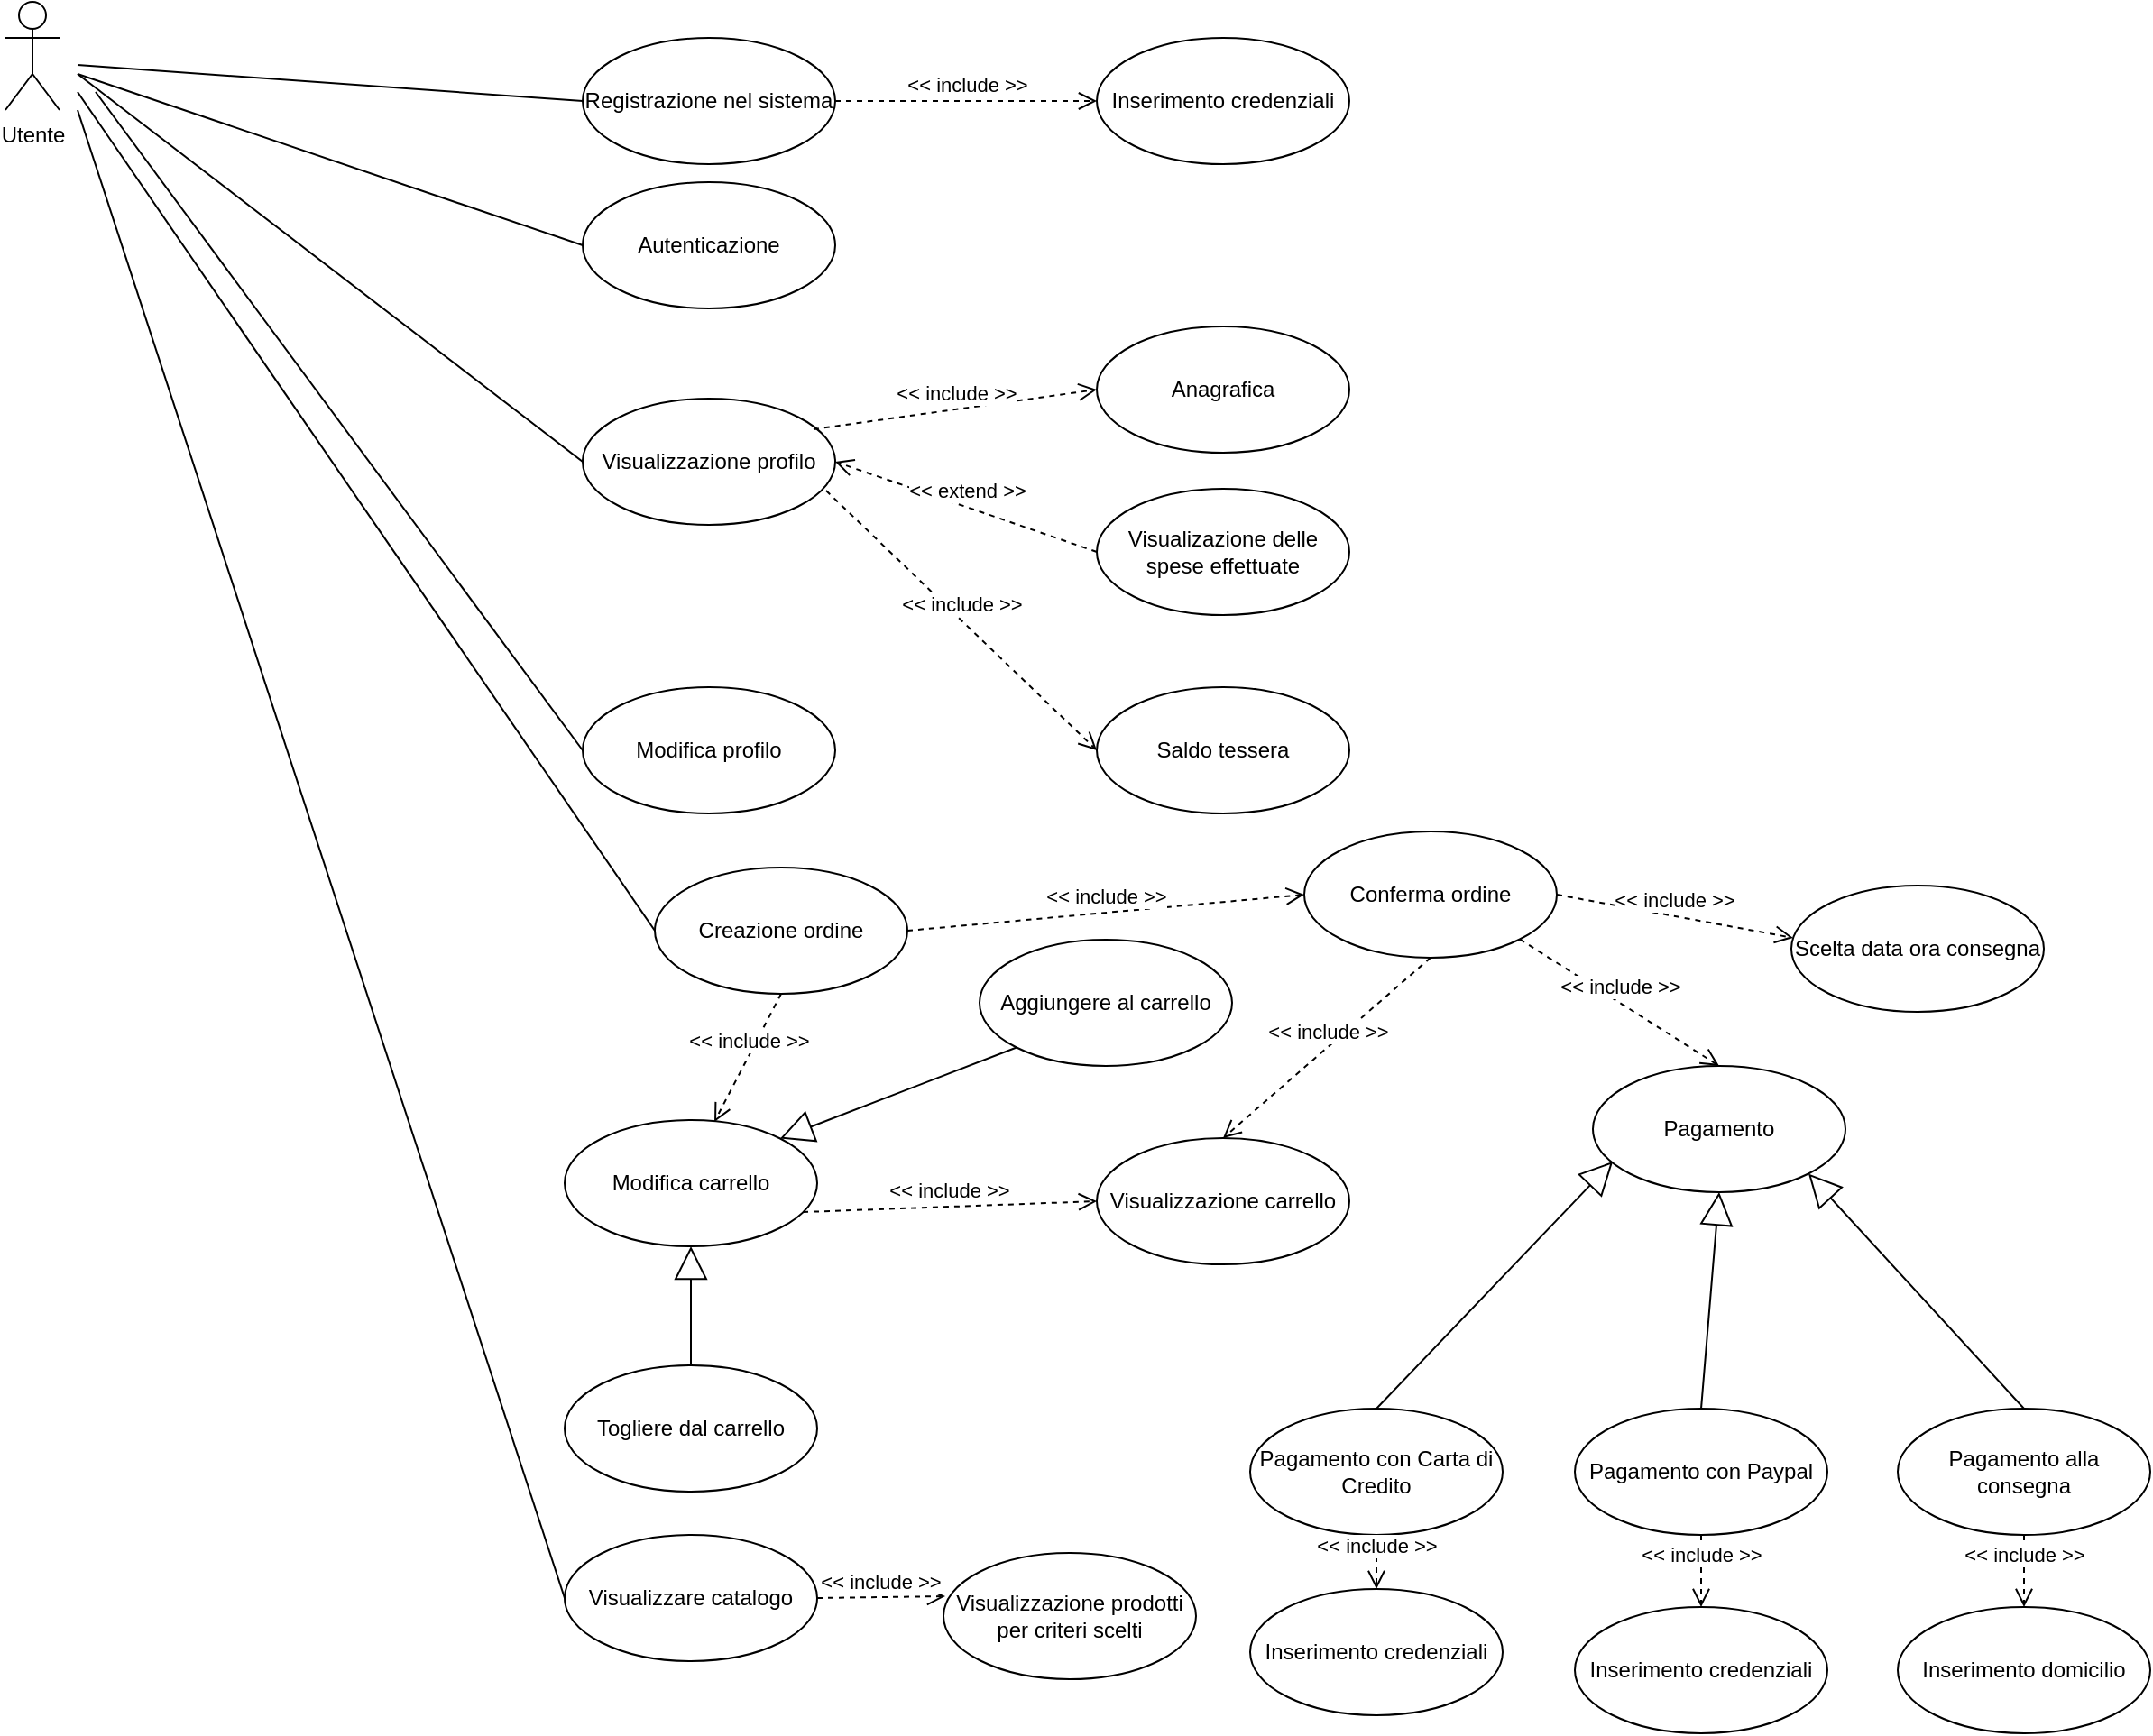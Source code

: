 <mxfile version="13.0.1" type="device"><diagram name="Page-1" id="e7e014a7-5840-1c2e-5031-d8a46d1fe8dd"><mxGraphModel dx="818" dy="885" grid="1" gridSize="10" guides="1" tooltips="1" connect="1" arrows="1" fold="1" page="1" pageScale="1" pageWidth="1169" pageHeight="826" background="#ffffff" math="0" shadow="0"><root><mxCell id="0"/><mxCell id="1" parent="0"/><mxCell id="wefuCrV9z0nIB5KaaUs--66" value="Utente" style="shape=umlActor;verticalLabelPosition=bottom;labelBackgroundColor=#ffffff;verticalAlign=top;html=1;" parent="1" vertex="1"><mxGeometry x="120" y="70" width="30" height="60" as="geometry"/></mxCell><mxCell id="wefuCrV9z0nIB5KaaUs--67" value="Registrazione nel sistema" style="ellipse;whiteSpace=wrap;html=1;" parent="1" vertex="1"><mxGeometry x="440" y="90" width="140" height="70" as="geometry"/></mxCell><mxCell id="wefuCrV9z0nIB5KaaUs--68" value="" style="endArrow=none;html=1;entryX=0;entryY=0.5;entryDx=0;entryDy=0;" parent="1" target="wefuCrV9z0nIB5KaaUs--67" edge="1"><mxGeometry width="50" height="50" relative="1" as="geometry"><mxPoint x="160" y="105" as="sourcePoint"/><mxPoint x="340" y="140" as="targetPoint"/></mxGeometry></mxCell><mxCell id="wefuCrV9z0nIB5KaaUs--69" value="Modifica carrello" style="ellipse;whiteSpace=wrap;html=1;" parent="1" vertex="1"><mxGeometry x="430" y="690" width="140" height="70" as="geometry"/></mxCell><mxCell id="wefuCrV9z0nIB5KaaUs--70" value="" style="endArrow=none;html=1;entryX=0;entryY=0.5;entryDx=0;entryDy=0;" parent="1" target="kTekbpqw6yCsbujS0Dx6-10" edge="1"><mxGeometry width="50" height="50" relative="1" as="geometry"><mxPoint x="160" y="120" as="sourcePoint"/><mxPoint x="350" y="220" as="targetPoint"/></mxGeometry></mxCell><mxCell id="wefuCrV9z0nIB5KaaUs--72" value="Visualizzare catalogo" style="ellipse;whiteSpace=wrap;html=1;" parent="1" vertex="1"><mxGeometry x="430" y="920" width="140" height="70" as="geometry"/></mxCell><mxCell id="wefuCrV9z0nIB5KaaUs--74" value="Visualizzazione carrello" style="ellipse;whiteSpace=wrap;html=1;" parent="1" vertex="1"><mxGeometry x="725" y="700" width="140" height="70" as="geometry"/></mxCell><mxCell id="wefuCrV9z0nIB5KaaUs--76" value="&amp;lt;&amp;lt; include &amp;gt;&amp;gt;" style="html=1;verticalAlign=bottom;endArrow=open;dashed=1;endSize=8;exitX=0.943;exitY=0.729;exitDx=0;exitDy=0;entryX=0;entryY=0.5;entryDx=0;entryDy=0;exitPerimeter=0;" parent="1" source="wefuCrV9z0nIB5KaaUs--69" target="wefuCrV9z0nIB5KaaUs--74" edge="1"><mxGeometry relative="1" as="geometry"><mxPoint x="569.497" y="590.251" as="sourcePoint"/><mxPoint x="735" y="555" as="targetPoint"/></mxGeometry></mxCell><mxCell id="wefuCrV9z0nIB5KaaUs--77" value="Visualizzazione prodotti per criteri scelti" style="ellipse;whiteSpace=wrap;html=1;" parent="1" vertex="1"><mxGeometry x="640" y="930" width="140" height="70" as="geometry"/></mxCell><mxCell id="wefuCrV9z0nIB5KaaUs--80" value="&amp;lt;&amp;lt; include &amp;gt;&amp;gt;" style="html=1;verticalAlign=bottom;endArrow=open;dashed=1;endSize=8;exitX=1;exitY=0.5;exitDx=0;exitDy=0;entryX=0.007;entryY=0.343;entryDx=0;entryDy=0;entryPerimeter=0;" parent="1" source="wefuCrV9z0nIB5KaaUs--72" edge="1" target="wefuCrV9z0nIB5KaaUs--77"><mxGeometry relative="1" as="geometry"><mxPoint x="570" y="996" as="sourcePoint"/><mxPoint x="713" y="965" as="targetPoint"/></mxGeometry></mxCell><mxCell id="wefuCrV9z0nIB5KaaUs--82" value="" style="endArrow=none;html=1;entryX=0;entryY=0.5;entryDx=0;entryDy=0;" parent="1" target="wefuCrV9z0nIB5KaaUs--72" edge="1"><mxGeometry width="50" height="50" relative="1" as="geometry"><mxPoint x="160" y="130" as="sourcePoint"/><mxPoint x="250" y="290" as="targetPoint"/></mxGeometry></mxCell><mxCell id="wefuCrV9z0nIB5KaaUs--84" value="Scelta data ora consegna" style="ellipse;whiteSpace=wrap;html=1;" parent="1" vertex="1"><mxGeometry x="1110" y="560" width="140" height="70" as="geometry"/></mxCell><mxCell id="wefuCrV9z0nIB5KaaUs--87" value="Visualizzazione profilo" style="ellipse;whiteSpace=wrap;html=1;" parent="1" vertex="1"><mxGeometry x="440" y="290" width="140" height="70" as="geometry"/></mxCell><mxCell id="wefuCrV9z0nIB5KaaUs--88" value="" style="endArrow=none;html=1;entryX=0;entryY=0.5;entryDx=0;entryDy=0;" parent="1" target="wefuCrV9z0nIB5KaaUs--87" edge="1"><mxGeometry width="50" height="50" relative="1" as="geometry"><mxPoint x="160" y="110" as="sourcePoint"/><mxPoint x="380" y="150" as="targetPoint"/></mxGeometry></mxCell><mxCell id="wefuCrV9z0nIB5KaaUs--89" value="Visualizazione delle spese effettuate" style="ellipse;whiteSpace=wrap;html=1;" parent="1" vertex="1"><mxGeometry x="725" y="340" width="140" height="70" as="geometry"/></mxCell><mxCell id="wefuCrV9z0nIB5KaaUs--90" value="&amp;lt;&amp;lt; extend &amp;gt;&amp;gt;" style="html=1;verticalAlign=bottom;endArrow=open;dashed=1;endSize=8;entryX=1;entryY=0.5;entryDx=0;entryDy=0;exitX=0;exitY=0.5;exitDx=0;exitDy=0;" parent="1" source="wefuCrV9z0nIB5KaaUs--89" target="wefuCrV9z0nIB5KaaUs--87" edge="1"><mxGeometry relative="1" as="geometry"><mxPoint x="730" y="140" as="sourcePoint"/><mxPoint x="650" y="130" as="targetPoint"/></mxGeometry></mxCell><mxCell id="wefuCrV9z0nIB5KaaUs--92" value="Modifica profilo" style="ellipse;whiteSpace=wrap;html=1;" parent="1" vertex="1"><mxGeometry x="440" y="450" width="140" height="70" as="geometry"/></mxCell><mxCell id="wefuCrV9z0nIB5KaaUs--95" value="" style="endArrow=none;html=1;entryX=0;entryY=0.5;entryDx=0;entryDy=0;" parent="1" target="wefuCrV9z0nIB5KaaUs--92" edge="1"><mxGeometry width="50" height="50" relative="1" as="geometry"><mxPoint x="170" y="120" as="sourcePoint"/><mxPoint x="150" y="290" as="targetPoint"/></mxGeometry></mxCell><mxCell id="wefuCrV9z0nIB5KaaUs--96" value="Anagrafica" style="ellipse;whiteSpace=wrap;html=1;" parent="1" vertex="1"><mxGeometry x="725" y="250" width="140" height="70" as="geometry"/></mxCell><mxCell id="wefuCrV9z0nIB5KaaUs--98" value="Saldo tessera" style="ellipse;whiteSpace=wrap;html=1;" parent="1" vertex="1"><mxGeometry x="725" y="450" width="140" height="70" as="geometry"/></mxCell><mxCell id="wefuCrV9z0nIB5KaaUs--100" value="&amp;lt;&amp;lt; include &amp;gt;&amp;gt;" style="html=1;verticalAlign=bottom;endArrow=open;dashed=1;endSize=8;entryX=0;entryY=0.5;entryDx=0;entryDy=0;exitX=0.914;exitY=0.243;exitDx=0;exitDy=0;exitPerimeter=0;" parent="1" source="wefuCrV9z0nIB5KaaUs--87" target="wefuCrV9z0nIB5KaaUs--96" edge="1"><mxGeometry relative="1" as="geometry"><mxPoint x="580" y="160" as="sourcePoint"/><mxPoint x="740" y="315" as="targetPoint"/></mxGeometry></mxCell><mxCell id="wefuCrV9z0nIB5KaaUs--101" value="&amp;lt;&amp;lt; include &amp;gt;&amp;gt;" style="html=1;verticalAlign=bottom;endArrow=open;dashed=1;endSize=8;entryX=0;entryY=0.5;entryDx=0;entryDy=0;exitX=0.964;exitY=0.729;exitDx=0;exitDy=0;exitPerimeter=0;" parent="1" source="wefuCrV9z0nIB5KaaUs--87" target="wefuCrV9z0nIB5KaaUs--98" edge="1"><mxGeometry relative="1" as="geometry"><mxPoint x="577.96" y="437.01" as="sourcePoint"/><mxPoint x="735" y="325" as="targetPoint"/></mxGeometry></mxCell><mxCell id="kTekbpqw6yCsbujS0Dx6-1" value="Inserimento credenziali" style="ellipse;whiteSpace=wrap;html=1;" parent="1" vertex="1"><mxGeometry x="725" y="90" width="140" height="70" as="geometry"/></mxCell><mxCell id="kTekbpqw6yCsbujS0Dx6-2" value="&amp;lt;&amp;lt; include &amp;gt;&amp;gt;" style="html=1;verticalAlign=bottom;endArrow=open;dashed=1;endSize=8;entryX=0;entryY=0.5;entryDx=0;entryDy=0;exitX=1;exitY=0.5;exitDx=0;exitDy=0;" parent="1" source="wefuCrV9z0nIB5KaaUs--67" target="kTekbpqw6yCsbujS0Dx6-1" edge="1"><mxGeometry relative="1" as="geometry"><mxPoint x="582.96" y="177.01" as="sourcePoint"/><mxPoint x="740" y="65" as="targetPoint"/></mxGeometry></mxCell><mxCell id="kTekbpqw6yCsbujS0Dx6-3" value="Autenticazione" style="ellipse;whiteSpace=wrap;html=1;" parent="1" vertex="1"><mxGeometry x="440" y="170" width="140" height="70" as="geometry"/></mxCell><mxCell id="kTekbpqw6yCsbujS0Dx6-4" value="" style="endArrow=none;html=1;entryX=0;entryY=0.5;entryDx=0;entryDy=0;" parent="1" target="kTekbpqw6yCsbujS0Dx6-3" edge="1"><mxGeometry width="50" height="50" relative="1" as="geometry"><mxPoint x="160" y="110" as="sourcePoint"/><mxPoint x="450" y="135" as="targetPoint"/></mxGeometry></mxCell><mxCell id="kTekbpqw6yCsbujS0Dx6-5" value="Aggiungere al carrello" style="ellipse;whiteSpace=wrap;html=1;" parent="1" vertex="1"><mxGeometry x="660" y="590" width="140" height="70" as="geometry"/></mxCell><mxCell id="kTekbpqw6yCsbujS0Dx6-6" value="" style="endArrow=block;endSize=16;endFill=0;html=1;entryX=1;entryY=0;entryDx=0;entryDy=0;exitX=0;exitY=1;exitDx=0;exitDy=0;" parent="1" source="kTekbpqw6yCsbujS0Dx6-5" target="wefuCrV9z0nIB5KaaUs--69" edge="1"><mxGeometry x="-0.103" y="-44" width="160" relative="1" as="geometry"><mxPoint x="440" y="620" as="sourcePoint"/><mxPoint x="600" y="620" as="targetPoint"/><mxPoint as="offset"/></mxGeometry></mxCell><mxCell id="kTekbpqw6yCsbujS0Dx6-7" value="Togliere dal carrello" style="ellipse;whiteSpace=wrap;html=1;" parent="1" vertex="1"><mxGeometry x="430" y="826" width="140" height="70" as="geometry"/></mxCell><mxCell id="kTekbpqw6yCsbujS0Dx6-8" value="" style="endArrow=block;endSize=16;endFill=0;html=1;entryX=0.5;entryY=1;entryDx=0;entryDy=0;exitX=0.5;exitY=0;exitDx=0;exitDy=0;" parent="1" source="kTekbpqw6yCsbujS0Dx6-7" target="wefuCrV9z0nIB5KaaUs--69" edge="1"><mxGeometry x="-0.103" y="-44" width="160" relative="1" as="geometry"><mxPoint x="490" y="820" as="sourcePoint"/><mxPoint x="510" y="700" as="targetPoint"/><mxPoint as="offset"/></mxGeometry></mxCell><mxCell id="kTekbpqw6yCsbujS0Dx6-9" value="Conferma ordine" style="ellipse;whiteSpace=wrap;html=1;" parent="1" vertex="1"><mxGeometry x="840" y="530" width="140" height="70" as="geometry"/></mxCell><mxCell id="kTekbpqw6yCsbujS0Dx6-10" value="Creazione ordine" style="ellipse;whiteSpace=wrap;html=1;" parent="1" vertex="1"><mxGeometry x="480" y="550" width="140" height="70" as="geometry"/></mxCell><mxCell id="kTekbpqw6yCsbujS0Dx6-11" value="&amp;lt;&amp;lt; include &amp;gt;&amp;gt;" style="html=1;verticalAlign=bottom;endArrow=open;dashed=1;endSize=8;entryX=0;entryY=0.5;entryDx=0;entryDy=0;exitX=1;exitY=0.5;exitDx=0;exitDy=0;" parent="1" source="kTekbpqw6yCsbujS0Dx6-10" target="kTekbpqw6yCsbujS0Dx6-9" edge="1"><mxGeometry relative="1" as="geometry"><mxPoint x="584.96" y="351.03" as="sourcePoint"/><mxPoint x="735" y="495" as="targetPoint"/></mxGeometry></mxCell><mxCell id="kTekbpqw6yCsbujS0Dx6-12" value="&amp;lt;&amp;lt; include &amp;gt;&amp;gt;" style="html=1;verticalAlign=bottom;endArrow=open;dashed=1;endSize=8;entryX=0.593;entryY=0.014;entryDx=0;entryDy=0;exitX=0.5;exitY=1;exitDx=0;exitDy=0;entryPerimeter=0;" parent="1" source="kTekbpqw6yCsbujS0Dx6-10" target="wefuCrV9z0nIB5KaaUs--69" edge="1"><mxGeometry relative="1" as="geometry"><mxPoint x="584.96" y="351.03" as="sourcePoint"/><mxPoint x="735" y="495" as="targetPoint"/></mxGeometry></mxCell><mxCell id="kTekbpqw6yCsbujS0Dx6-13" value="&amp;lt;&amp;lt; include &amp;gt;&amp;gt;" style="html=1;verticalAlign=bottom;endArrow=open;dashed=1;endSize=8;entryX=0.5;entryY=0;entryDx=0;entryDy=0;exitX=0.5;exitY=1;exitDx=0;exitDy=0;" parent="1" source="kTekbpqw6yCsbujS0Dx6-9" target="wefuCrV9z0nIB5KaaUs--74" edge="1"><mxGeometry relative="1" as="geometry"><mxPoint x="630" y="595" as="sourcePoint"/><mxPoint x="850" y="575" as="targetPoint"/></mxGeometry></mxCell><mxCell id="kTekbpqw6yCsbujS0Dx6-14" value="Pagamento" style="ellipse;whiteSpace=wrap;html=1;" parent="1" vertex="1"><mxGeometry x="1000" y="660" width="140" height="70" as="geometry"/></mxCell><mxCell id="kTekbpqw6yCsbujS0Dx6-16" value="&amp;lt;&amp;lt; include &amp;gt;&amp;gt;" style="html=1;verticalAlign=bottom;endArrow=open;dashed=1;endSize=8;entryX=0.5;entryY=0;entryDx=0;entryDy=0;exitX=1;exitY=1;exitDx=0;exitDy=0;" parent="1" source="kTekbpqw6yCsbujS0Dx6-9" target="kTekbpqw6yCsbujS0Dx6-14" edge="1"><mxGeometry relative="1" as="geometry"><mxPoint x="920" y="610" as="sourcePoint"/><mxPoint x="805" y="710" as="targetPoint"/></mxGeometry></mxCell><mxCell id="kTekbpqw6yCsbujS0Dx6-17" value="Pagamento con Carta di Credito" style="ellipse;whiteSpace=wrap;html=1;" parent="1" vertex="1"><mxGeometry x="810" y="850" width="140" height="70" as="geometry"/></mxCell><mxCell id="kTekbpqw6yCsbujS0Dx6-18" value="Pagamento con Paypal" style="ellipse;whiteSpace=wrap;html=1;" parent="1" vertex="1"><mxGeometry x="990" y="850" width="140" height="70" as="geometry"/></mxCell><mxCell id="kTekbpqw6yCsbujS0Dx6-19" value="Pagamento alla consegna" style="ellipse;whiteSpace=wrap;html=1;" parent="1" vertex="1"><mxGeometry x="1169" y="850" width="140" height="70" as="geometry"/></mxCell><mxCell id="kTekbpqw6yCsbujS0Dx6-20" value="" style="endArrow=block;endSize=16;endFill=0;html=1;entryX=0.079;entryY=0.757;entryDx=0;entryDy=0;exitX=0.5;exitY=0;exitDx=0;exitDy=0;entryPerimeter=0;" parent="1" source="kTekbpqw6yCsbujS0Dx6-17" target="kTekbpqw6yCsbujS0Dx6-14" edge="1"><mxGeometry x="-0.103" y="-44" width="160" relative="1" as="geometry"><mxPoint x="879.5" y="826" as="sourcePoint"/><mxPoint x="879.5" y="760" as="targetPoint"/><mxPoint as="offset"/></mxGeometry></mxCell><mxCell id="kTekbpqw6yCsbujS0Dx6-21" value="" style="endArrow=block;endSize=16;endFill=0;html=1;entryX=0.5;entryY=1;entryDx=0;entryDy=0;exitX=0.5;exitY=0;exitDx=0;exitDy=0;" parent="1" source="kTekbpqw6yCsbujS0Dx6-18" target="kTekbpqw6yCsbujS0Dx6-14" edge="1"><mxGeometry x="-0.103" y="-44" width="160" relative="1" as="geometry"><mxPoint x="1069.5" y="826" as="sourcePoint"/><mxPoint x="1069.5" y="760" as="targetPoint"/><mxPoint as="offset"/></mxGeometry></mxCell><mxCell id="kTekbpqw6yCsbujS0Dx6-22" value="" style="endArrow=block;endSize=16;endFill=0;html=1;entryX=1;entryY=1;entryDx=0;entryDy=0;exitX=0.5;exitY=0;exitDx=0;exitDy=0;" parent="1" source="kTekbpqw6yCsbujS0Dx6-19" target="kTekbpqw6yCsbujS0Dx6-14" edge="1"><mxGeometry x="-0.103" y="-44" width="160" relative="1" as="geometry"><mxPoint x="1160" y="806" as="sourcePoint"/><mxPoint x="1160" y="740" as="targetPoint"/><mxPoint as="offset"/></mxGeometry></mxCell><mxCell id="kTekbpqw6yCsbujS0Dx6-23" value="Inserimento credenziali" style="ellipse;whiteSpace=wrap;html=1;" parent="1" vertex="1"><mxGeometry x="810" y="950" width="140" height="70" as="geometry"/></mxCell><mxCell id="kTekbpqw6yCsbujS0Dx6-24" value="Inserimento credenziali" style="ellipse;whiteSpace=wrap;html=1;" parent="1" vertex="1"><mxGeometry x="990" y="960" width="140" height="70" as="geometry"/></mxCell><mxCell id="kTekbpqw6yCsbujS0Dx6-25" value="Inserimento domicilio" style="ellipse;whiteSpace=wrap;html=1;" parent="1" vertex="1"><mxGeometry x="1169" y="960" width="140" height="70" as="geometry"/></mxCell><mxCell id="kTekbpqw6yCsbujS0Dx6-26" value="&amp;lt;&amp;lt; include &amp;gt;&amp;gt;" style="html=1;verticalAlign=bottom;endArrow=open;dashed=1;endSize=8;entryX=0.5;entryY=0;entryDx=0;entryDy=0;exitX=0.5;exitY=1;exitDx=0;exitDy=0;" parent="1" source="kTekbpqw6yCsbujS0Dx6-17" target="kTekbpqw6yCsbujS0Dx6-23" edge="1"><mxGeometry relative="1" as="geometry"><mxPoint x="920" y="610" as="sourcePoint"/><mxPoint x="805" y="710" as="targetPoint"/></mxGeometry></mxCell><mxCell id="kTekbpqw6yCsbujS0Dx6-27" value="&amp;lt;&amp;lt; include &amp;gt;&amp;gt;" style="html=1;verticalAlign=bottom;endArrow=open;dashed=1;endSize=8;entryX=0.5;entryY=0;entryDx=0;entryDy=0;exitX=0.5;exitY=1;exitDx=0;exitDy=0;" parent="1" source="kTekbpqw6yCsbujS0Dx6-18" target="kTekbpqw6yCsbujS0Dx6-24" edge="1"><mxGeometry relative="1" as="geometry"><mxPoint x="930" y="620" as="sourcePoint"/><mxPoint x="815" y="720" as="targetPoint"/></mxGeometry></mxCell><mxCell id="kTekbpqw6yCsbujS0Dx6-28" value="&amp;lt;&amp;lt; include &amp;gt;&amp;gt;" style="html=1;verticalAlign=bottom;endArrow=open;dashed=1;endSize=8;entryX=0.5;entryY=0;entryDx=0;entryDy=0;exitX=0.5;exitY=1;exitDx=0;exitDy=0;" parent="1" source="kTekbpqw6yCsbujS0Dx6-19" target="kTekbpqw6yCsbujS0Dx6-25" edge="1"><mxGeometry relative="1" as="geometry"><mxPoint x="940" y="630" as="sourcePoint"/><mxPoint x="825" y="730" as="targetPoint"/></mxGeometry></mxCell><mxCell id="JRunQxtoxcLrotoxXLc9-1" value="&amp;lt;&amp;lt; include &amp;gt;&amp;gt;" style="html=1;verticalAlign=bottom;endArrow=open;dashed=1;endSize=8;entryX=0.007;entryY=0.414;entryDx=0;entryDy=0;exitX=1;exitY=0.5;exitDx=0;exitDy=0;entryPerimeter=0;" edge="1" parent="1" source="kTekbpqw6yCsbujS0Dx6-9" target="wefuCrV9z0nIB5KaaUs--84"><mxGeometry relative="1" as="geometry"><mxPoint x="969.497" y="599.749" as="sourcePoint"/><mxPoint x="1080" y="670" as="targetPoint"/></mxGeometry></mxCell></root></mxGraphModel></diagram></mxfile>